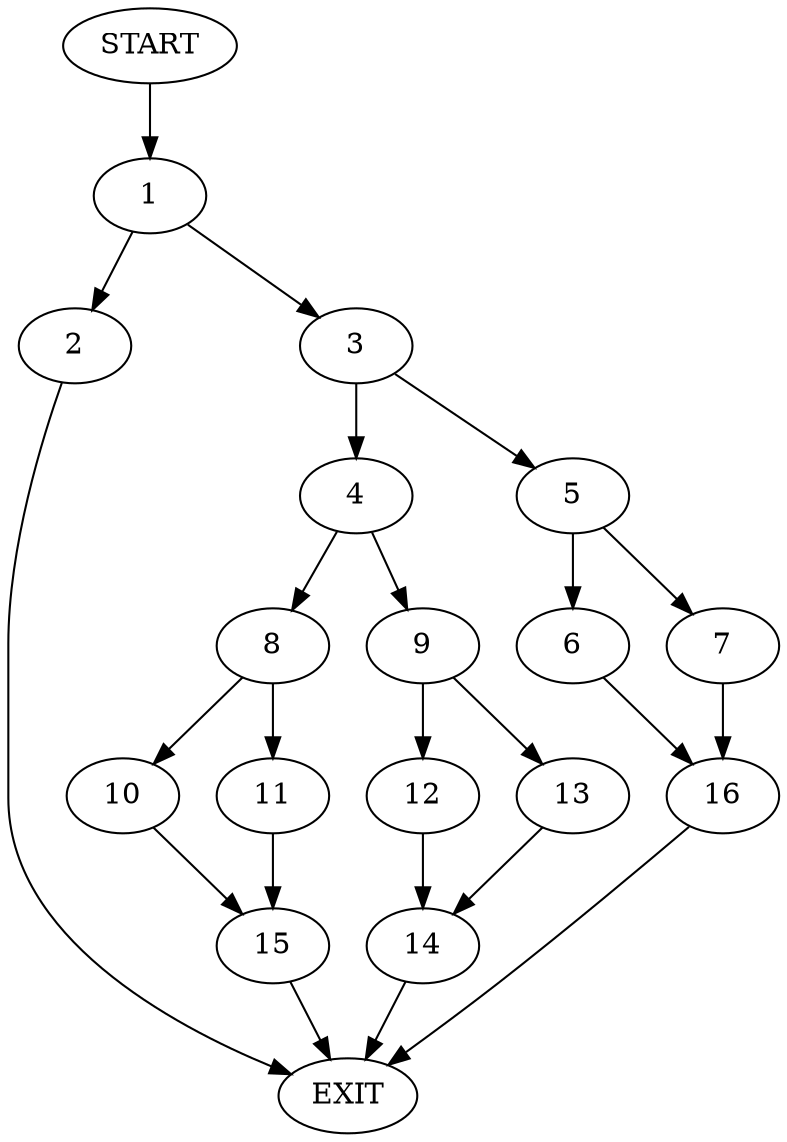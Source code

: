 digraph {
0 [label="START"]
17 [label="EXIT"]
0 -> 1
1 -> 2
1 -> 3
2 -> 17
3 -> 4
3 -> 5
5 -> 6
5 -> 7
4 -> 8
4 -> 9
8 -> 10
8 -> 11
9 -> 12
9 -> 13
13 -> 14
12 -> 14
14 -> 17
10 -> 15
11 -> 15
15 -> 17
6 -> 16
7 -> 16
16 -> 17
}
